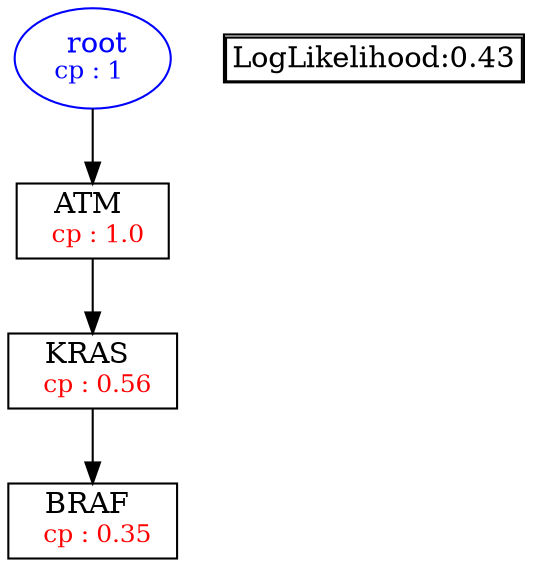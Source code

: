 digraph tree {
    "root" [label=<<font color='Blue'> root</font><br/><font color='Blue' POINT-SIZE='12'>cp : 1 </font>>, shape=oval, color=Blue];
    "S3" [label =<ATM <br/> <font color='Red' POINT-SIZE='12'> cp : 1.0 </font>>, shape=box];
    "S1" [label =<KRAS <br/> <font color='Red' POINT-SIZE='12'> cp : 0.56 </font>>, shape=box];
    "S2" [label =<BRAF <br/> <font color='Red' POINT-SIZE='12'> cp : 0.35 </font>>, shape=box];
    "root" -> "S3";
    "S3" -> "S1";
    "S1" -> "S2";

    node[shape=plaintext]
    fontsize="10"
    struct1 [label=
    <<TABLE BORDER="1" CELLBORDER="1" CELLSPACING="0" >
    <TR><TD ALIGN="LEFT">LogLikelihood:0.43</TD></TR>
    </TABLE>>];

}
